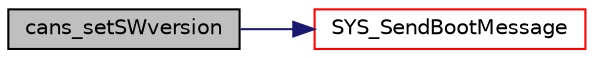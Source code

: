 digraph "cans_setSWversion"
{
  edge [fontname="Helvetica",fontsize="10",labelfontname="Helvetica",labelfontsize="10"];
  node [fontname="Helvetica",fontsize="10",shape=record];
  rankdir="LR";
  Node88 [label="cans_setSWversion",height=0.2,width=0.4,color="black", fillcolor="grey75", style="filled", fontcolor="black"];
  Node88 -> Node89 [color="midnightblue",fontsize="10",style="solid",fontname="Helvetica"];
  Node89 [label="SYS_SendBootMessage",height=0.2,width=0.4,color="red", fillcolor="white", style="filled",URL="$sys__cfg_8c.html#a95a1656ff0ffabf06decd8e8b7c5b1bd"];
}

